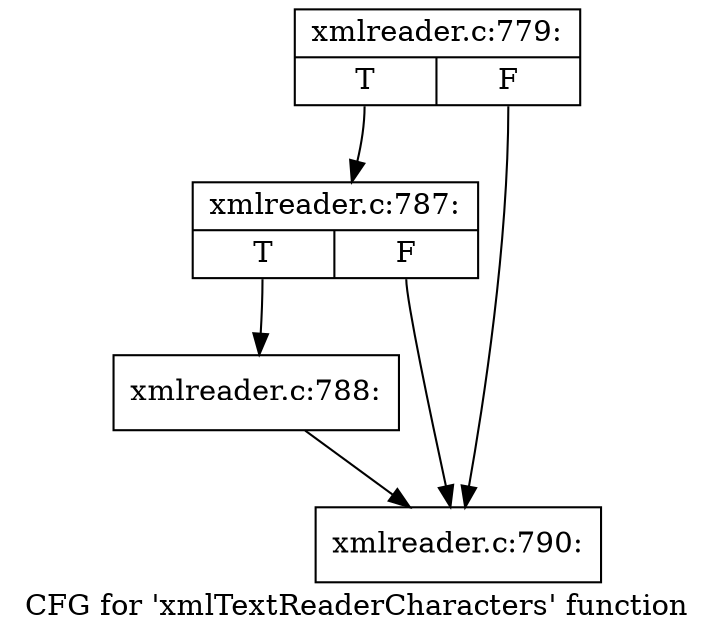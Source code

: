 digraph "CFG for 'xmlTextReaderCharacters' function" {
	label="CFG for 'xmlTextReaderCharacters' function";

	Node0x4847150 [shape=record,label="{xmlreader.c:779:|{<s0>T|<s1>F}}"];
	Node0x4847150:s0 -> Node0x4850270;
	Node0x4847150:s1 -> Node0x4850220;
	Node0x4850270 [shape=record,label="{xmlreader.c:787:|{<s0>T|<s1>F}}"];
	Node0x4850270:s0 -> Node0x48501d0;
	Node0x4850270:s1 -> Node0x4850220;
	Node0x48501d0 [shape=record,label="{xmlreader.c:788:}"];
	Node0x48501d0 -> Node0x4850220;
	Node0x4850220 [shape=record,label="{xmlreader.c:790:}"];
}

